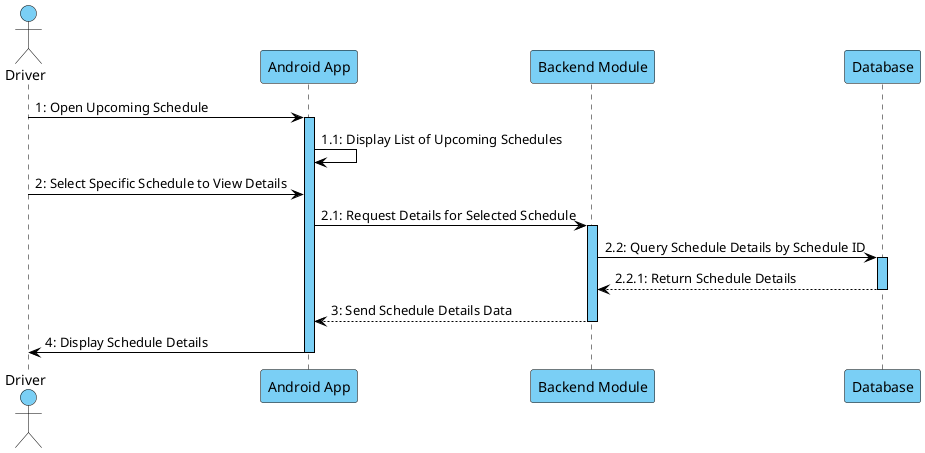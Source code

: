 @startuml ViewScheduleDetailsSequenceDiagram
skinparam BackgroundColor #ffffff
skinparam sequence {
    LifeLineBorderColor #000000
    LifeLineBackgroundColor #7acff5
    ParticipantBackgroundColor #7acff5
    ParticipantBorderColor #000000
    ActorBackgroundColor #7acff5
    ActorBorderColor #000000
    ArrowColor #000000
    SequenceBoxBackgroundColor #7acff5
}

actor "Driver" as Driver
participant "Android App" as App
participant "Backend Module" as Backend
participant "Database" as DB

Driver -> App : 1: Open Upcoming Schedule
activate App

App -> App : 1.1: Display List of Upcoming Schedules

Driver -> App : 2: Select Specific Schedule to View Details
App -> Backend : 2.1: Request Details for Selected Schedule
activate Backend

Backend -> DB : 2.2: Query Schedule Details by Schedule ID
activate DB
DB --> Backend : 2.2.1: Return Schedule Details
deactivate DB

Backend --> App : 3: Send Schedule Details Data
deactivate Backend

App -> Driver : 4: Display Schedule Details
deactivate App

@enduml
